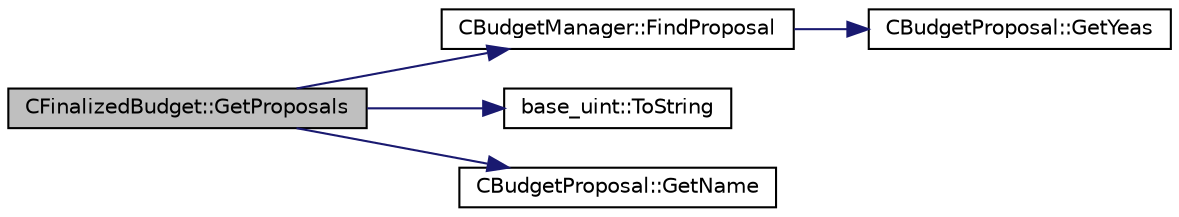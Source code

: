 digraph "CFinalizedBudget::GetProposals"
{
  edge [fontname="Helvetica",fontsize="10",labelfontname="Helvetica",labelfontsize="10"];
  node [fontname="Helvetica",fontsize="10",shape=record];
  rankdir="LR";
  Node64 [label="CFinalizedBudget::GetProposals",height=0.2,width=0.4,color="black", fillcolor="grey75", style="filled", fontcolor="black"];
  Node64 -> Node65 [color="midnightblue",fontsize="10",style="solid",fontname="Helvetica"];
  Node65 [label="CBudgetManager::FindProposal",height=0.2,width=0.4,color="black", fillcolor="white", style="filled",URL="$class_c_budget_manager.html#a185f3408172582919cf072835e716373"];
  Node65 -> Node66 [color="midnightblue",fontsize="10",style="solid",fontname="Helvetica"];
  Node66 [label="CBudgetProposal::GetYeas",height=0.2,width=0.4,color="black", fillcolor="white", style="filled",URL="$class_c_budget_proposal.html#afa25c9e366bff2c00ba488ce5d89e0d1"];
  Node64 -> Node67 [color="midnightblue",fontsize="10",style="solid",fontname="Helvetica"];
  Node67 [label="base_uint::ToString",height=0.2,width=0.4,color="black", fillcolor="white", style="filled",URL="$classbase__uint.html#acccba4d9d51a0c36261718ca0cbb293b"];
  Node64 -> Node68 [color="midnightblue",fontsize="10",style="solid",fontname="Helvetica"];
  Node68 [label="CBudgetProposal::GetName",height=0.2,width=0.4,color="black", fillcolor="white", style="filled",URL="$class_c_budget_proposal.html#a7f3bf6d86e4f4af03a45aa1c6d177af1"];
}
